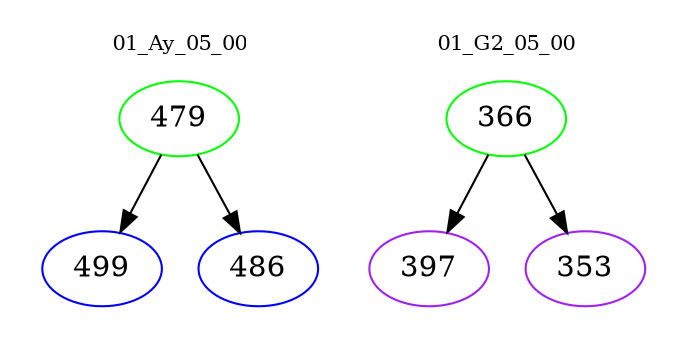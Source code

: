 digraph{
subgraph cluster_0 {
color = white
label = "01_Ay_05_00";
fontsize=10;
T0_479 [label="479", color="green"]
T0_479 -> T0_499 [color="black"]
T0_499 [label="499", color="blue"]
T0_479 -> T0_486 [color="black"]
T0_486 [label="486", color="blue"]
}
subgraph cluster_1 {
color = white
label = "01_G2_05_00";
fontsize=10;
T1_366 [label="366", color="green"]
T1_366 -> T1_397 [color="black"]
T1_397 [label="397", color="purple"]
T1_366 -> T1_353 [color="black"]
T1_353 [label="353", color="purple"]
}
}
